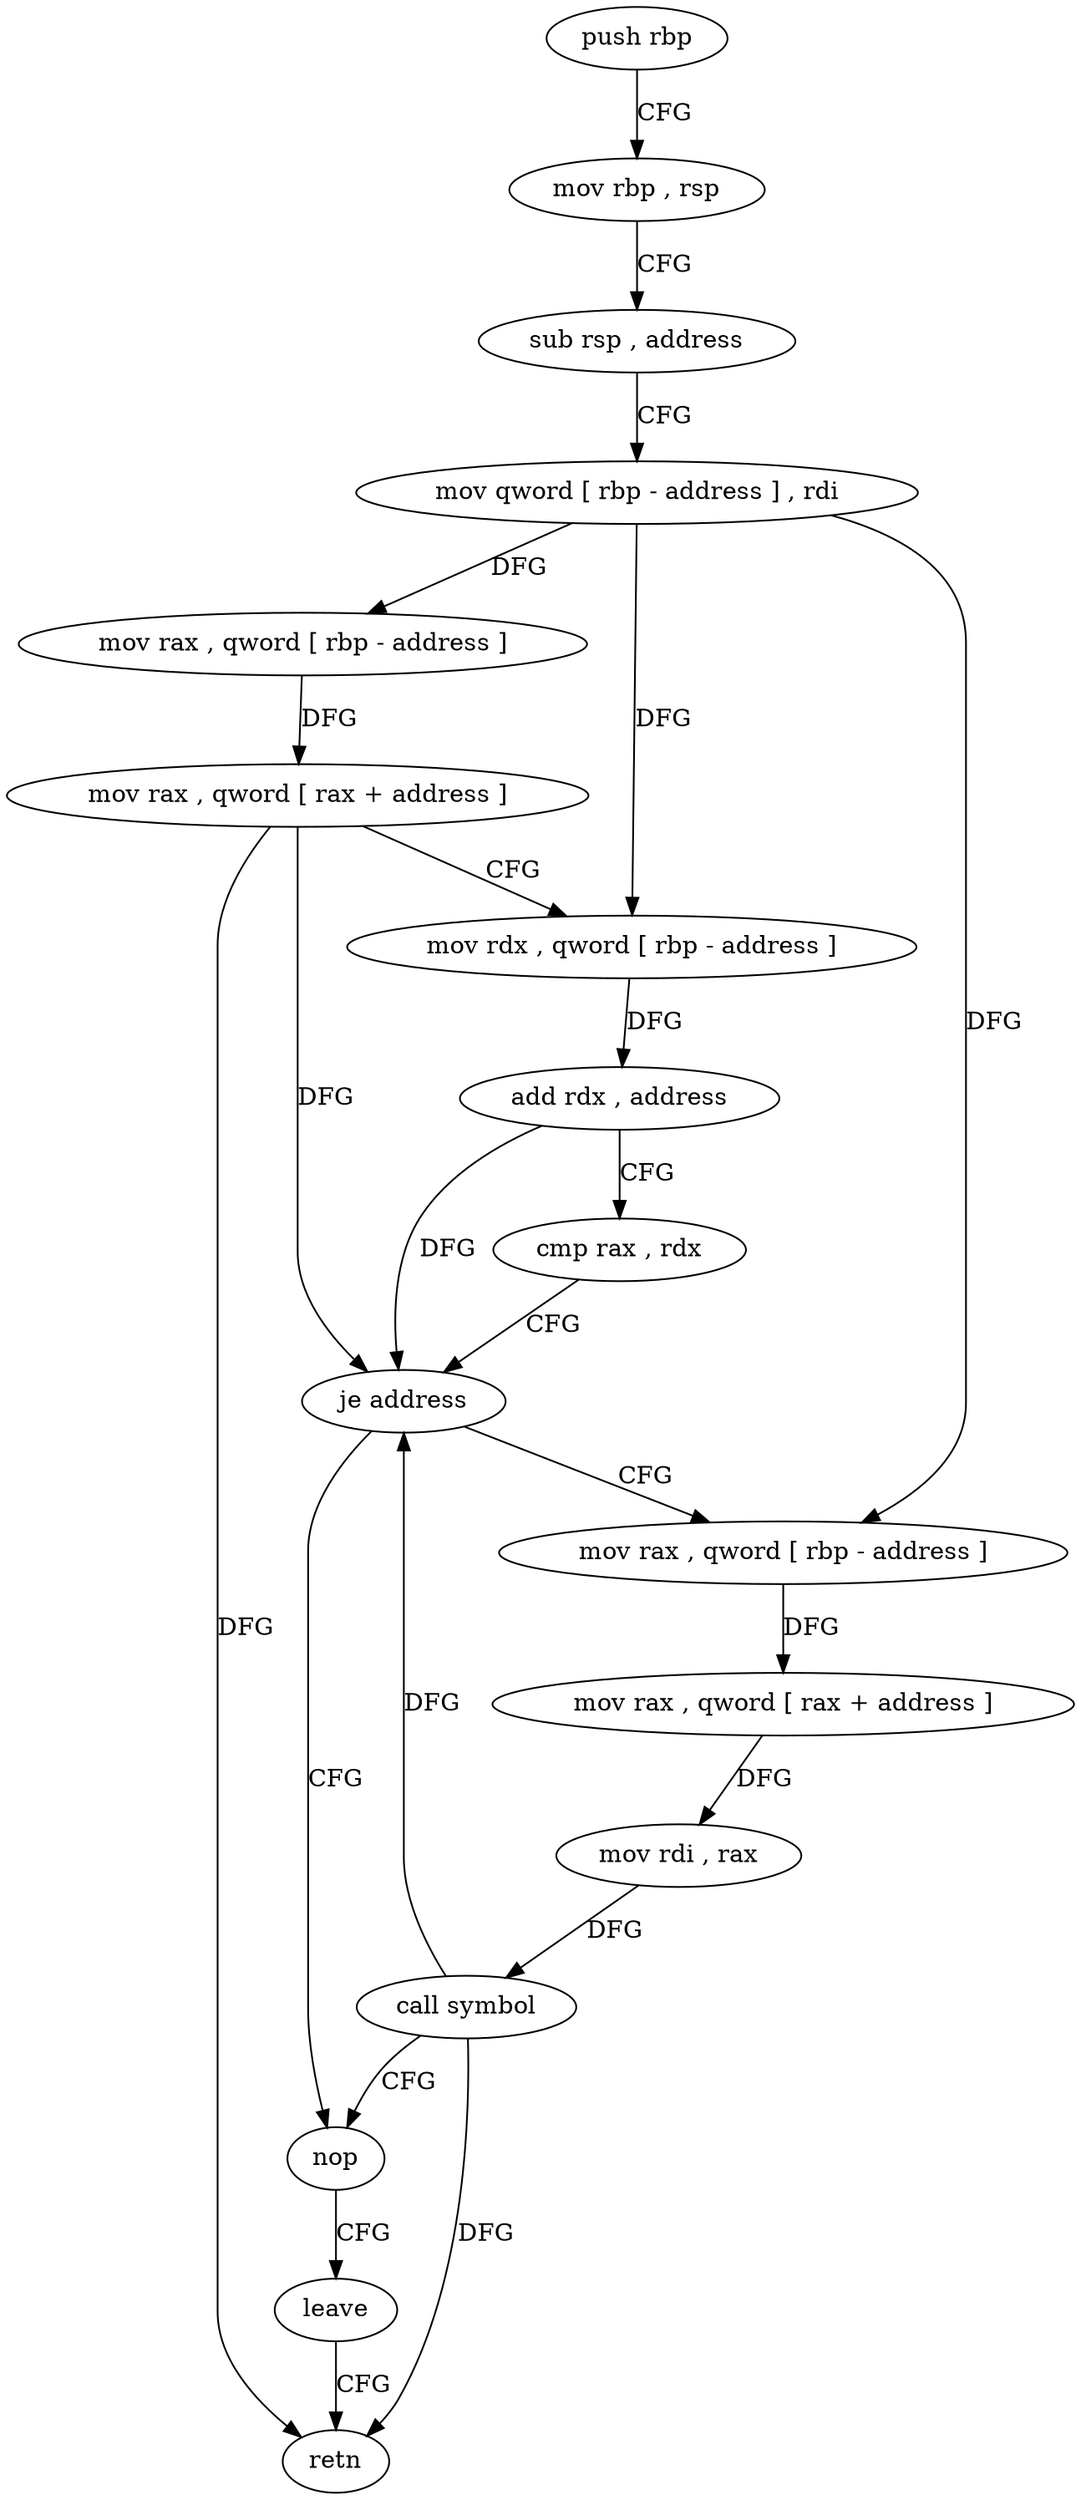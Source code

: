 digraph "func" {
"4426714" [label = "push rbp" ]
"4426715" [label = "mov rbp , rsp" ]
"4426718" [label = "sub rsp , address" ]
"4426722" [label = "mov qword [ rbp - address ] , rdi" ]
"4426726" [label = "mov rax , qword [ rbp - address ]" ]
"4426730" [label = "mov rax , qword [ rax + address ]" ]
"4426734" [label = "mov rdx , qword [ rbp - address ]" ]
"4426738" [label = "add rdx , address" ]
"4426742" [label = "cmp rax , rdx" ]
"4426745" [label = "je address" ]
"4426763" [label = "nop" ]
"4426747" [label = "mov rax , qword [ rbp - address ]" ]
"4426764" [label = "leave" ]
"4426765" [label = "retn" ]
"4426751" [label = "mov rax , qword [ rax + address ]" ]
"4426755" [label = "mov rdi , rax" ]
"4426758" [label = "call symbol" ]
"4426714" -> "4426715" [ label = "CFG" ]
"4426715" -> "4426718" [ label = "CFG" ]
"4426718" -> "4426722" [ label = "CFG" ]
"4426722" -> "4426726" [ label = "DFG" ]
"4426722" -> "4426734" [ label = "DFG" ]
"4426722" -> "4426747" [ label = "DFG" ]
"4426726" -> "4426730" [ label = "DFG" ]
"4426730" -> "4426734" [ label = "CFG" ]
"4426730" -> "4426745" [ label = "DFG" ]
"4426730" -> "4426765" [ label = "DFG" ]
"4426734" -> "4426738" [ label = "DFG" ]
"4426738" -> "4426742" [ label = "CFG" ]
"4426738" -> "4426745" [ label = "DFG" ]
"4426742" -> "4426745" [ label = "CFG" ]
"4426745" -> "4426763" [ label = "CFG" ]
"4426745" -> "4426747" [ label = "CFG" ]
"4426763" -> "4426764" [ label = "CFG" ]
"4426747" -> "4426751" [ label = "DFG" ]
"4426764" -> "4426765" [ label = "CFG" ]
"4426751" -> "4426755" [ label = "DFG" ]
"4426755" -> "4426758" [ label = "DFG" ]
"4426758" -> "4426763" [ label = "CFG" ]
"4426758" -> "4426745" [ label = "DFG" ]
"4426758" -> "4426765" [ label = "DFG" ]
}
